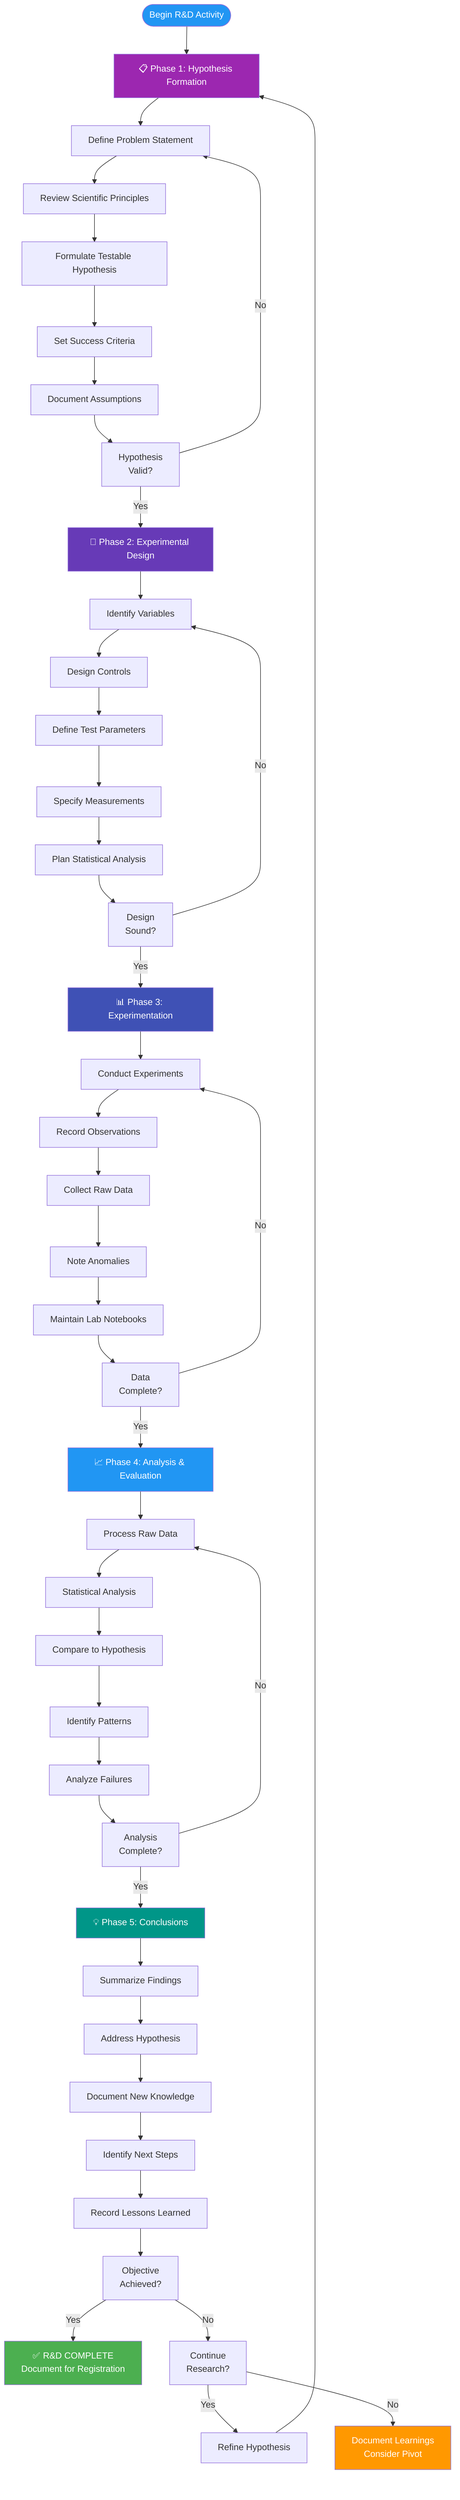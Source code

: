 flowchart TD
    Start(["Begin R&D Activity"]) --> Phase1["📋 Phase 1: Hypothesis Formation"]
    
    Phase1 --> H1["Define Problem Statement"]
    H1 --> H2["Review Scientific Principles"]
    H2 --> H3["Formulate Testable Hypothesis"]
    H3 --> H4["Set Success Criteria"]
    H4 --> H5["Document Assumptions"]
    
    H5 --> Check1["Hypothesis<br/>Valid?"]
    Check1 -->|No| H1
    Check1 -->|Yes| Phase2["🔬 Phase 2: Experimental Design"]
    
    Phase2 --> E1["Identify Variables"]
    E1 --> E2["Design Controls"]
    E2 --> E3["Define Test Parameters"]
    E3 --> E4["Specify Measurements"]
    E4 --> E5["Plan Statistical Analysis"]
    
    E5 --> Check2["Design<br/>Sound?"]
    Check2 -->|No| E1
    Check2 -->|Yes| Phase3["📊 Phase 3: Experimentation"]
    
    Phase3 --> X1["Conduct Experiments"]
    X1 --> X2["Record Observations"]
    X2 --> X3["Collect Raw Data"]
    X3 --> X4["Note Anomalies"]
    X4 --> X5["Maintain Lab Notebooks"]
    
    X5 --> Check3["Data<br/>Complete?"]
    Check3 -->|No| X1
    Check3 -->|Yes| Phase4["📈 Phase 4: Analysis & Evaluation"]
    
    Phase4 --> A1["Process Raw Data"]
    A1 --> A2["Statistical Analysis"]
    A2 --> A3["Compare to Hypothesis"]
    A3 --> A4["Identify Patterns"]
    A4 --> A5["Analyze Failures"]
    
    A5 --> Check4["Analysis<br/>Complete?"]
    Check4 -->|No| A1
    Check4 -->|Yes| Phase5["💡 Phase 5: Conclusions"]
    
    Phase5 --> C1["Summarize Findings"]
    C1 --> C2["Address Hypothesis"]
    C2 --> C3["Document New Knowledge"]
    C3 --> C4["Identify Next Steps"]
    C4 --> C5["Record Lessons Learned"]
    
    C5 --> Decision["Objective<br/>Achieved?"]
    
    Decision -->|Yes| Success["✅ R&D COMPLETE<br/>Document for Registration"]
    Decision -->|No| Iterate["Continue<br/>Research?"]
    
    Iterate -->|Yes| NewHyp["Refine Hypothesis"]
    Iterate -->|No| Stop["Document Learnings<br/>Consider Pivot"]
    
    NewHyp --> Phase1
    
    style Start fill:#2196F3,color:#fff
    style Phase1 fill:#9C27B0,color:#fff
    style Phase2 fill:#673AB7,color:#fff
    style Phase3 fill:#3F51B5,color:#fff
    style Phase4 fill:#2196F3,color:#fff
    style Phase5 fill:#009688,color:#fff
    style Success fill:#4CAF50,color:#fff
    style Stop fill:#FF9800,color:#fff